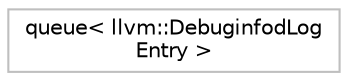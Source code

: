 digraph "Graphical Class Hierarchy"
{
 // LATEX_PDF_SIZE
  bgcolor="transparent";
  edge [fontname="Helvetica",fontsize="10",labelfontname="Helvetica",labelfontsize="10"];
  node [fontname="Helvetica",fontsize="10",shape=record];
  rankdir="LR";
  Node0 [label="queue\< llvm::DebuginfodLog\lEntry \>",height=0.2,width=0.4,color="grey75",tooltip=" "];
}

